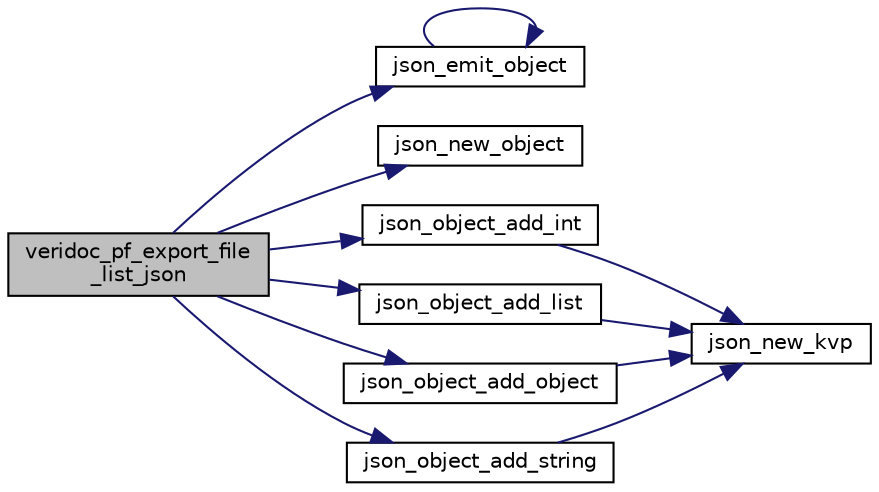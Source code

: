 digraph "veridoc_pf_export_file_list_json"
{
 // INTERACTIVE_SVG=YES
 // LATEX_PDF_SIZE
  edge [fontname="Helvetica",fontsize="10",labelfontname="Helvetica",labelfontsize="10"];
  node [fontname="Helvetica",fontsize="10",shape=record];
  rankdir="LR";
  Node1 [label="veridoc_pf_export_file\l_list_json",height=0.2,width=0.4,color="black", fillcolor="grey75", style="filled", fontcolor="black",tooltip="Responsible for exporting the list of parsed files to a json data file."];
  Node1 -> Node2 [color="midnightblue",fontsize="10",style="solid",fontname="Helvetica"];
  Node2 [label="json_emit_object",height=0.2,width=0.4,color="black", fillcolor="white", style="filled",URL="$veridoc-json_8c.html#a3391f98f67a214a642a896dbd820e54c",tooltip="emits the supplied object into the supplied file, with an optional variable name."];
  Node2 -> Node2 [color="midnightblue",fontsize="10",style="solid",fontname="Helvetica"];
  Node1 -> Node3 [color="midnightblue",fontsize="10",style="solid",fontname="Helvetica"];
  Node3 [label="json_new_object",height=0.2,width=0.4,color="black", fillcolor="white", style="filled",URL="$veridoc-json_8c.html#a43402de49eed0e4a4fdaecc80c1a3f94",tooltip="Creates and returns a pointer to a new json object."];
  Node1 -> Node4 [color="midnightblue",fontsize="10",style="solid",fontname="Helvetica"];
  Node4 [label="json_object_add_int",height=0.2,width=0.4,color="black", fillcolor="white", style="filled",URL="$veridoc-json_8c.html#a133c50c4571adad2f30153a36bde5362",tooltip="Adds an integer and associated key to the supplied object."];
  Node4 -> Node5 [color="midnightblue",fontsize="10",style="solid",fontname="Helvetica"];
  Node5 [label="json_new_kvp",height=0.2,width=0.4,color="black", fillcolor="white", style="filled",URL="$veridoc-json_8c.html#a3c2f8d3989d7cef137743f614c7aeb3b",tooltip="Creates and returns a new KVP object with the supplied key and datatype."];
  Node1 -> Node6 [color="midnightblue",fontsize="10",style="solid",fontname="Helvetica"];
  Node6 [label="json_object_add_list",height=0.2,width=0.4,color="black", fillcolor="white", style="filled",URL="$veridoc-json_8c.html#a8d92f19436c40317f0e7bd88f8ebe5e3",tooltip="Adds a list and associated key to the supplied object."];
  Node6 -> Node5 [color="midnightblue",fontsize="10",style="solid",fontname="Helvetica"];
  Node1 -> Node7 [color="midnightblue",fontsize="10",style="solid",fontname="Helvetica"];
  Node7 [label="json_object_add_object",height=0.2,width=0.4,color="black", fillcolor="white", style="filled",URL="$veridoc-json_8c.html#a43b658cca5b726bf9a86ee40c298251b",tooltip="Adds a object and associated key to the supplied object."];
  Node7 -> Node5 [color="midnightblue",fontsize="10",style="solid",fontname="Helvetica"];
  Node1 -> Node8 [color="midnightblue",fontsize="10",style="solid",fontname="Helvetica"];
  Node8 [label="json_object_add_string",height=0.2,width=0.4,color="black", fillcolor="white", style="filled",URL="$veridoc-json_8c.html#ae11286d855148fbc1e2dde557d86bf94",tooltip="Adds a string and associated key to the supplied object."];
  Node8 -> Node5 [color="midnightblue",fontsize="10",style="solid",fontname="Helvetica"];
}
